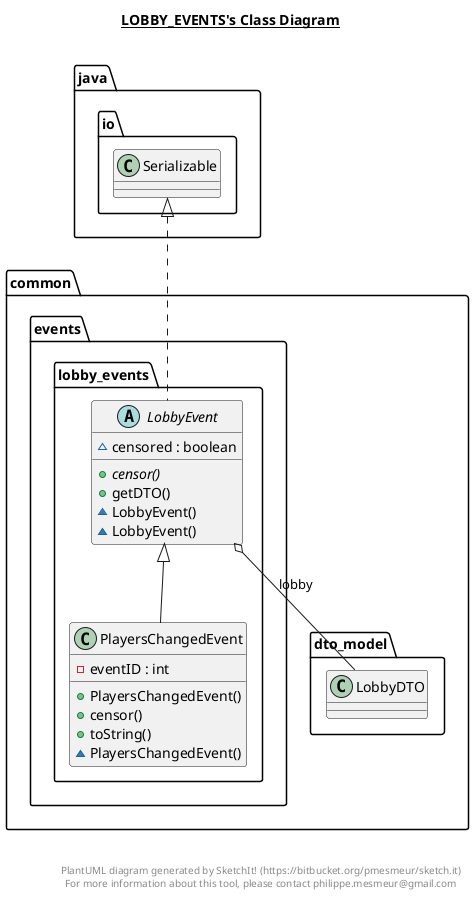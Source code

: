 @startuml

title __LOBBY_EVENTS's Class Diagram__\n

  namespace common {
    namespace events {
      namespace lobby_events {
        abstract class common.events.lobby_events.LobbyEvent {
            ~ censored : boolean
            {abstract} + censor()
            + getDTO()
            ~ LobbyEvent()
            ~ LobbyEvent()
        }
      }
    }
  }
  

  namespace common {
    namespace events {
      namespace lobby_events {
        class common.events.lobby_events.PlayersChangedEvent {
            - eventID : int
            + PlayersChangedEvent()
            + censor()
            + toString()
            ~ PlayersChangedEvent()
        }
      }
    }
  }
  

  common.events.lobby_events.LobbyEvent .up.|> java.io.Serializable
  common.events.lobby_events.LobbyEvent o-- common.dto_model.LobbyDTO : lobby
  common.events.lobby_events.PlayersChangedEvent -up-|> common.events.lobby_events.LobbyEvent


right footer


PlantUML diagram generated by SketchIt! (https://bitbucket.org/pmesmeur/sketch.it)
For more information about this tool, please contact philippe.mesmeur@gmail.com
endfooter

@enduml

